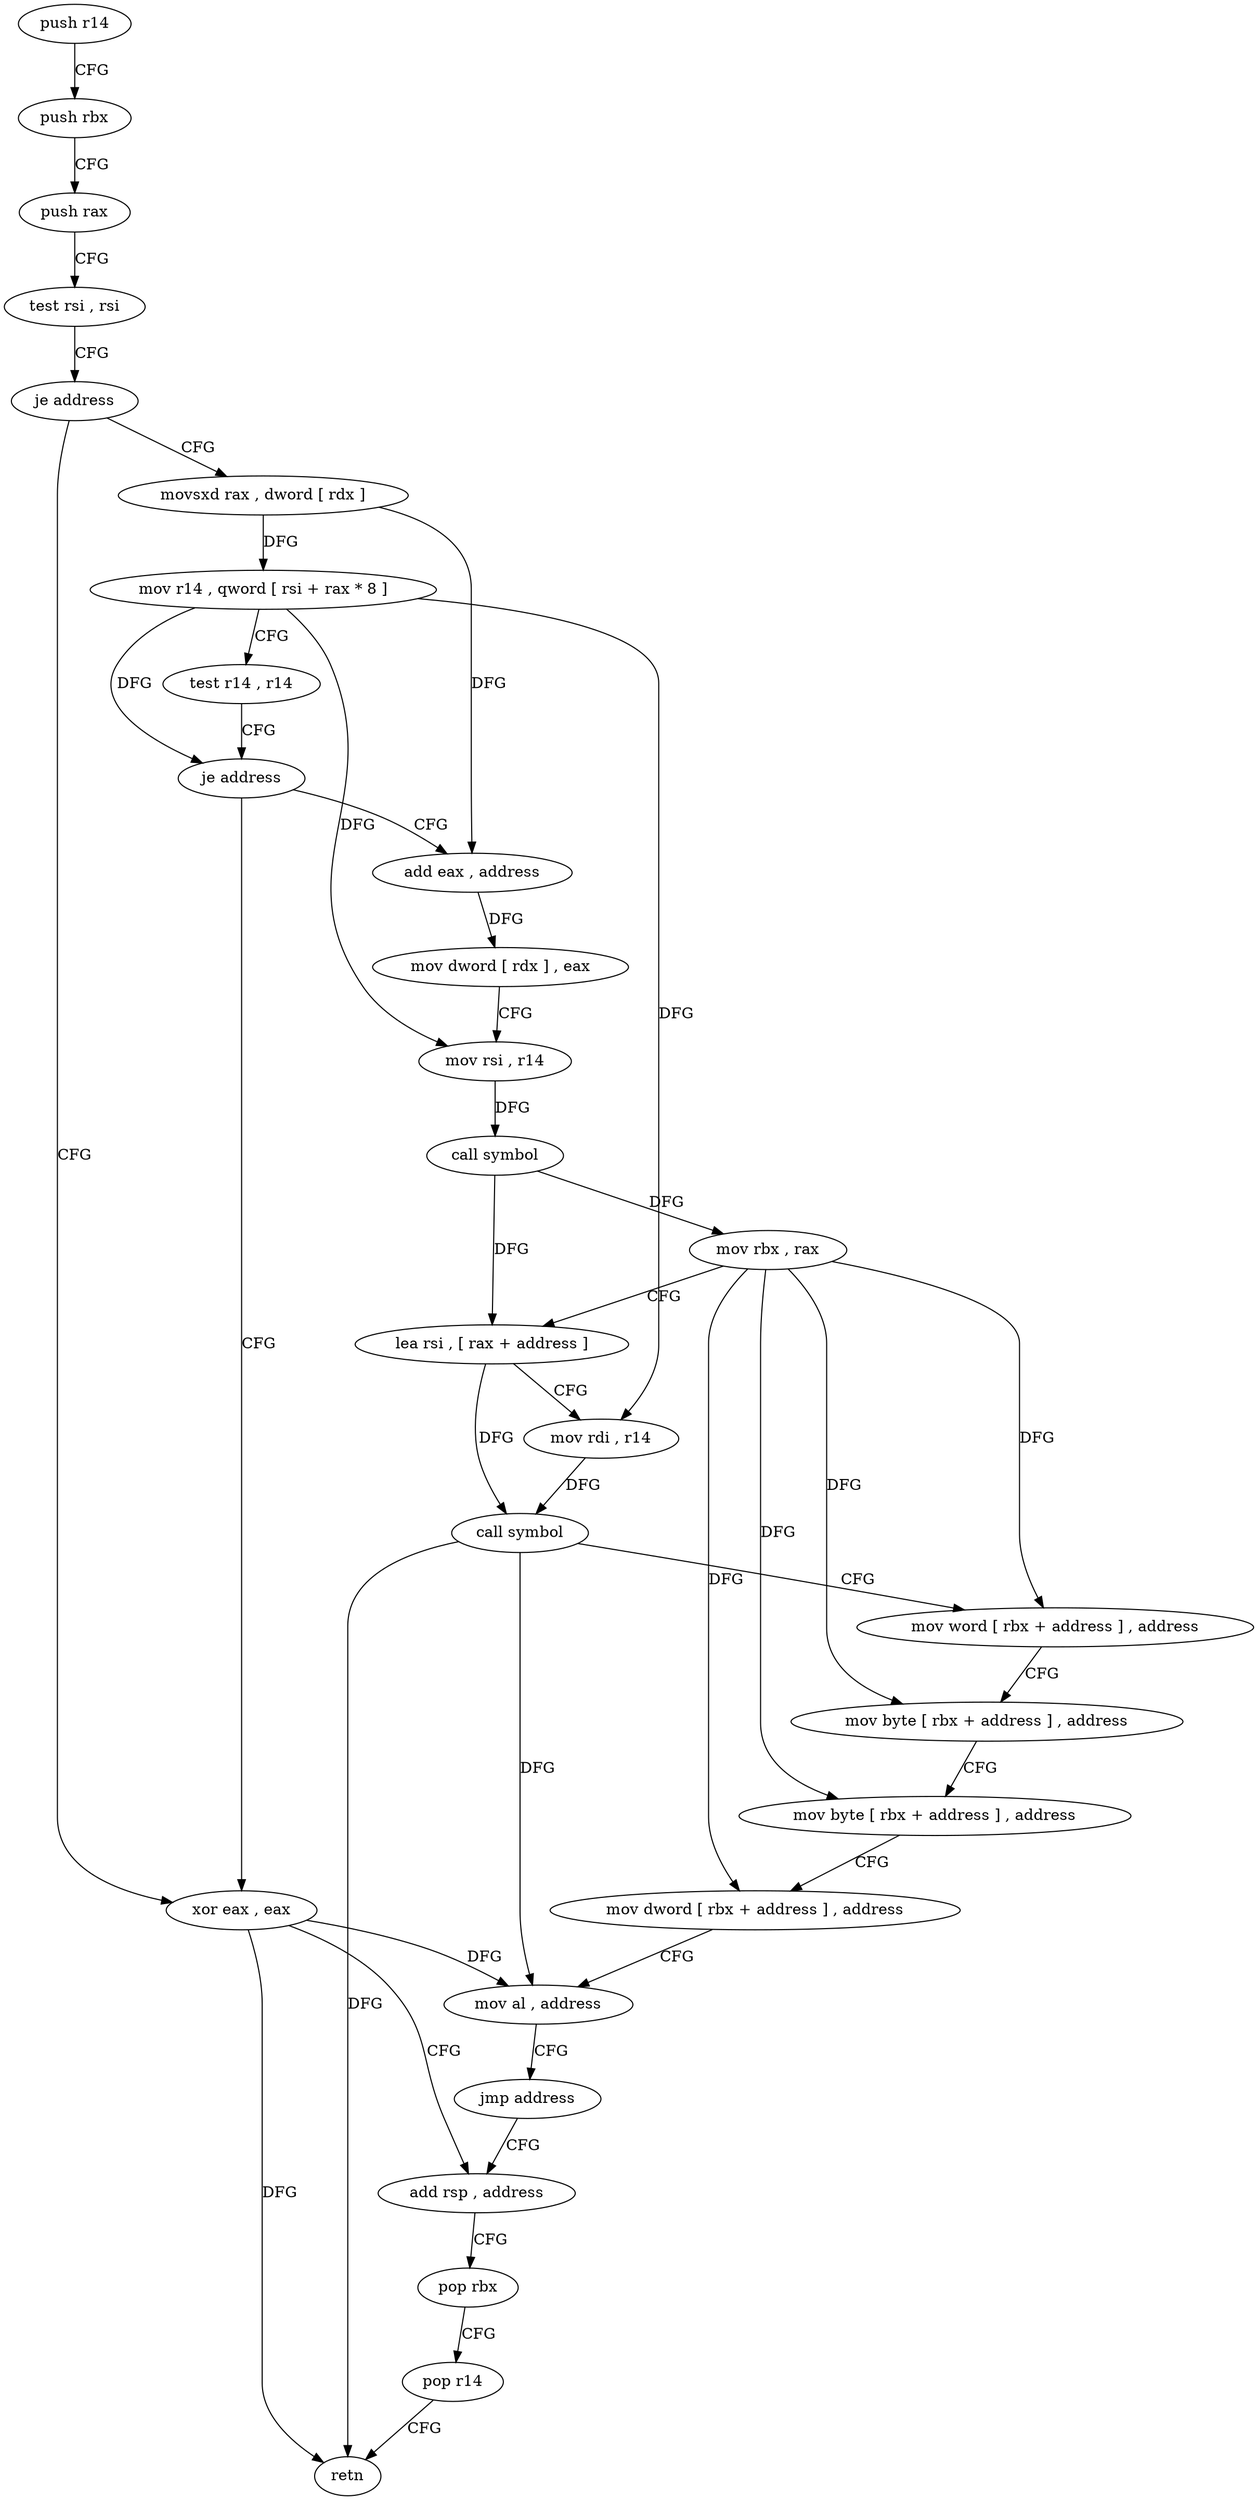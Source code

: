 digraph "func" {
"4244608" [label = "push r14" ]
"4244610" [label = "push rbx" ]
"4244611" [label = "push rax" ]
"4244612" [label = "test rsi , rsi" ]
"4244615" [label = "je address" ]
"4244682" [label = "xor eax , eax" ]
"4244617" [label = "movsxd rax , dword [ rdx ]" ]
"4244684" [label = "add rsp , address" ]
"4244620" [label = "mov r14 , qword [ rsi + rax * 8 ]" ]
"4244624" [label = "test r14 , r14" ]
"4244627" [label = "je address" ]
"4244629" [label = "add eax , address" ]
"4244632" [label = "mov dword [ rdx ] , eax" ]
"4244634" [label = "mov rsi , r14" ]
"4244637" [label = "call symbol" ]
"4244642" [label = "mov rbx , rax" ]
"4244645" [label = "lea rsi , [ rax + address ]" ]
"4244649" [label = "mov rdi , r14" ]
"4244652" [label = "call symbol" ]
"4244657" [label = "mov word [ rbx + address ] , address" ]
"4244663" [label = "mov byte [ rbx + address ] , address" ]
"4244667" [label = "mov byte [ rbx + address ] , address" ]
"4244671" [label = "mov dword [ rbx + address ] , address" ]
"4244678" [label = "mov al , address" ]
"4244680" [label = "jmp address" ]
"4244688" [label = "pop rbx" ]
"4244689" [label = "pop r14" ]
"4244691" [label = "retn" ]
"4244608" -> "4244610" [ label = "CFG" ]
"4244610" -> "4244611" [ label = "CFG" ]
"4244611" -> "4244612" [ label = "CFG" ]
"4244612" -> "4244615" [ label = "CFG" ]
"4244615" -> "4244682" [ label = "CFG" ]
"4244615" -> "4244617" [ label = "CFG" ]
"4244682" -> "4244684" [ label = "CFG" ]
"4244682" -> "4244691" [ label = "DFG" ]
"4244682" -> "4244678" [ label = "DFG" ]
"4244617" -> "4244620" [ label = "DFG" ]
"4244617" -> "4244629" [ label = "DFG" ]
"4244684" -> "4244688" [ label = "CFG" ]
"4244620" -> "4244624" [ label = "CFG" ]
"4244620" -> "4244627" [ label = "DFG" ]
"4244620" -> "4244634" [ label = "DFG" ]
"4244620" -> "4244649" [ label = "DFG" ]
"4244624" -> "4244627" [ label = "CFG" ]
"4244627" -> "4244682" [ label = "CFG" ]
"4244627" -> "4244629" [ label = "CFG" ]
"4244629" -> "4244632" [ label = "DFG" ]
"4244632" -> "4244634" [ label = "CFG" ]
"4244634" -> "4244637" [ label = "DFG" ]
"4244637" -> "4244642" [ label = "DFG" ]
"4244637" -> "4244645" [ label = "DFG" ]
"4244642" -> "4244645" [ label = "CFG" ]
"4244642" -> "4244657" [ label = "DFG" ]
"4244642" -> "4244663" [ label = "DFG" ]
"4244642" -> "4244667" [ label = "DFG" ]
"4244642" -> "4244671" [ label = "DFG" ]
"4244645" -> "4244649" [ label = "CFG" ]
"4244645" -> "4244652" [ label = "DFG" ]
"4244649" -> "4244652" [ label = "DFG" ]
"4244652" -> "4244657" [ label = "CFG" ]
"4244652" -> "4244691" [ label = "DFG" ]
"4244652" -> "4244678" [ label = "DFG" ]
"4244657" -> "4244663" [ label = "CFG" ]
"4244663" -> "4244667" [ label = "CFG" ]
"4244667" -> "4244671" [ label = "CFG" ]
"4244671" -> "4244678" [ label = "CFG" ]
"4244678" -> "4244680" [ label = "CFG" ]
"4244680" -> "4244684" [ label = "CFG" ]
"4244688" -> "4244689" [ label = "CFG" ]
"4244689" -> "4244691" [ label = "CFG" ]
}

